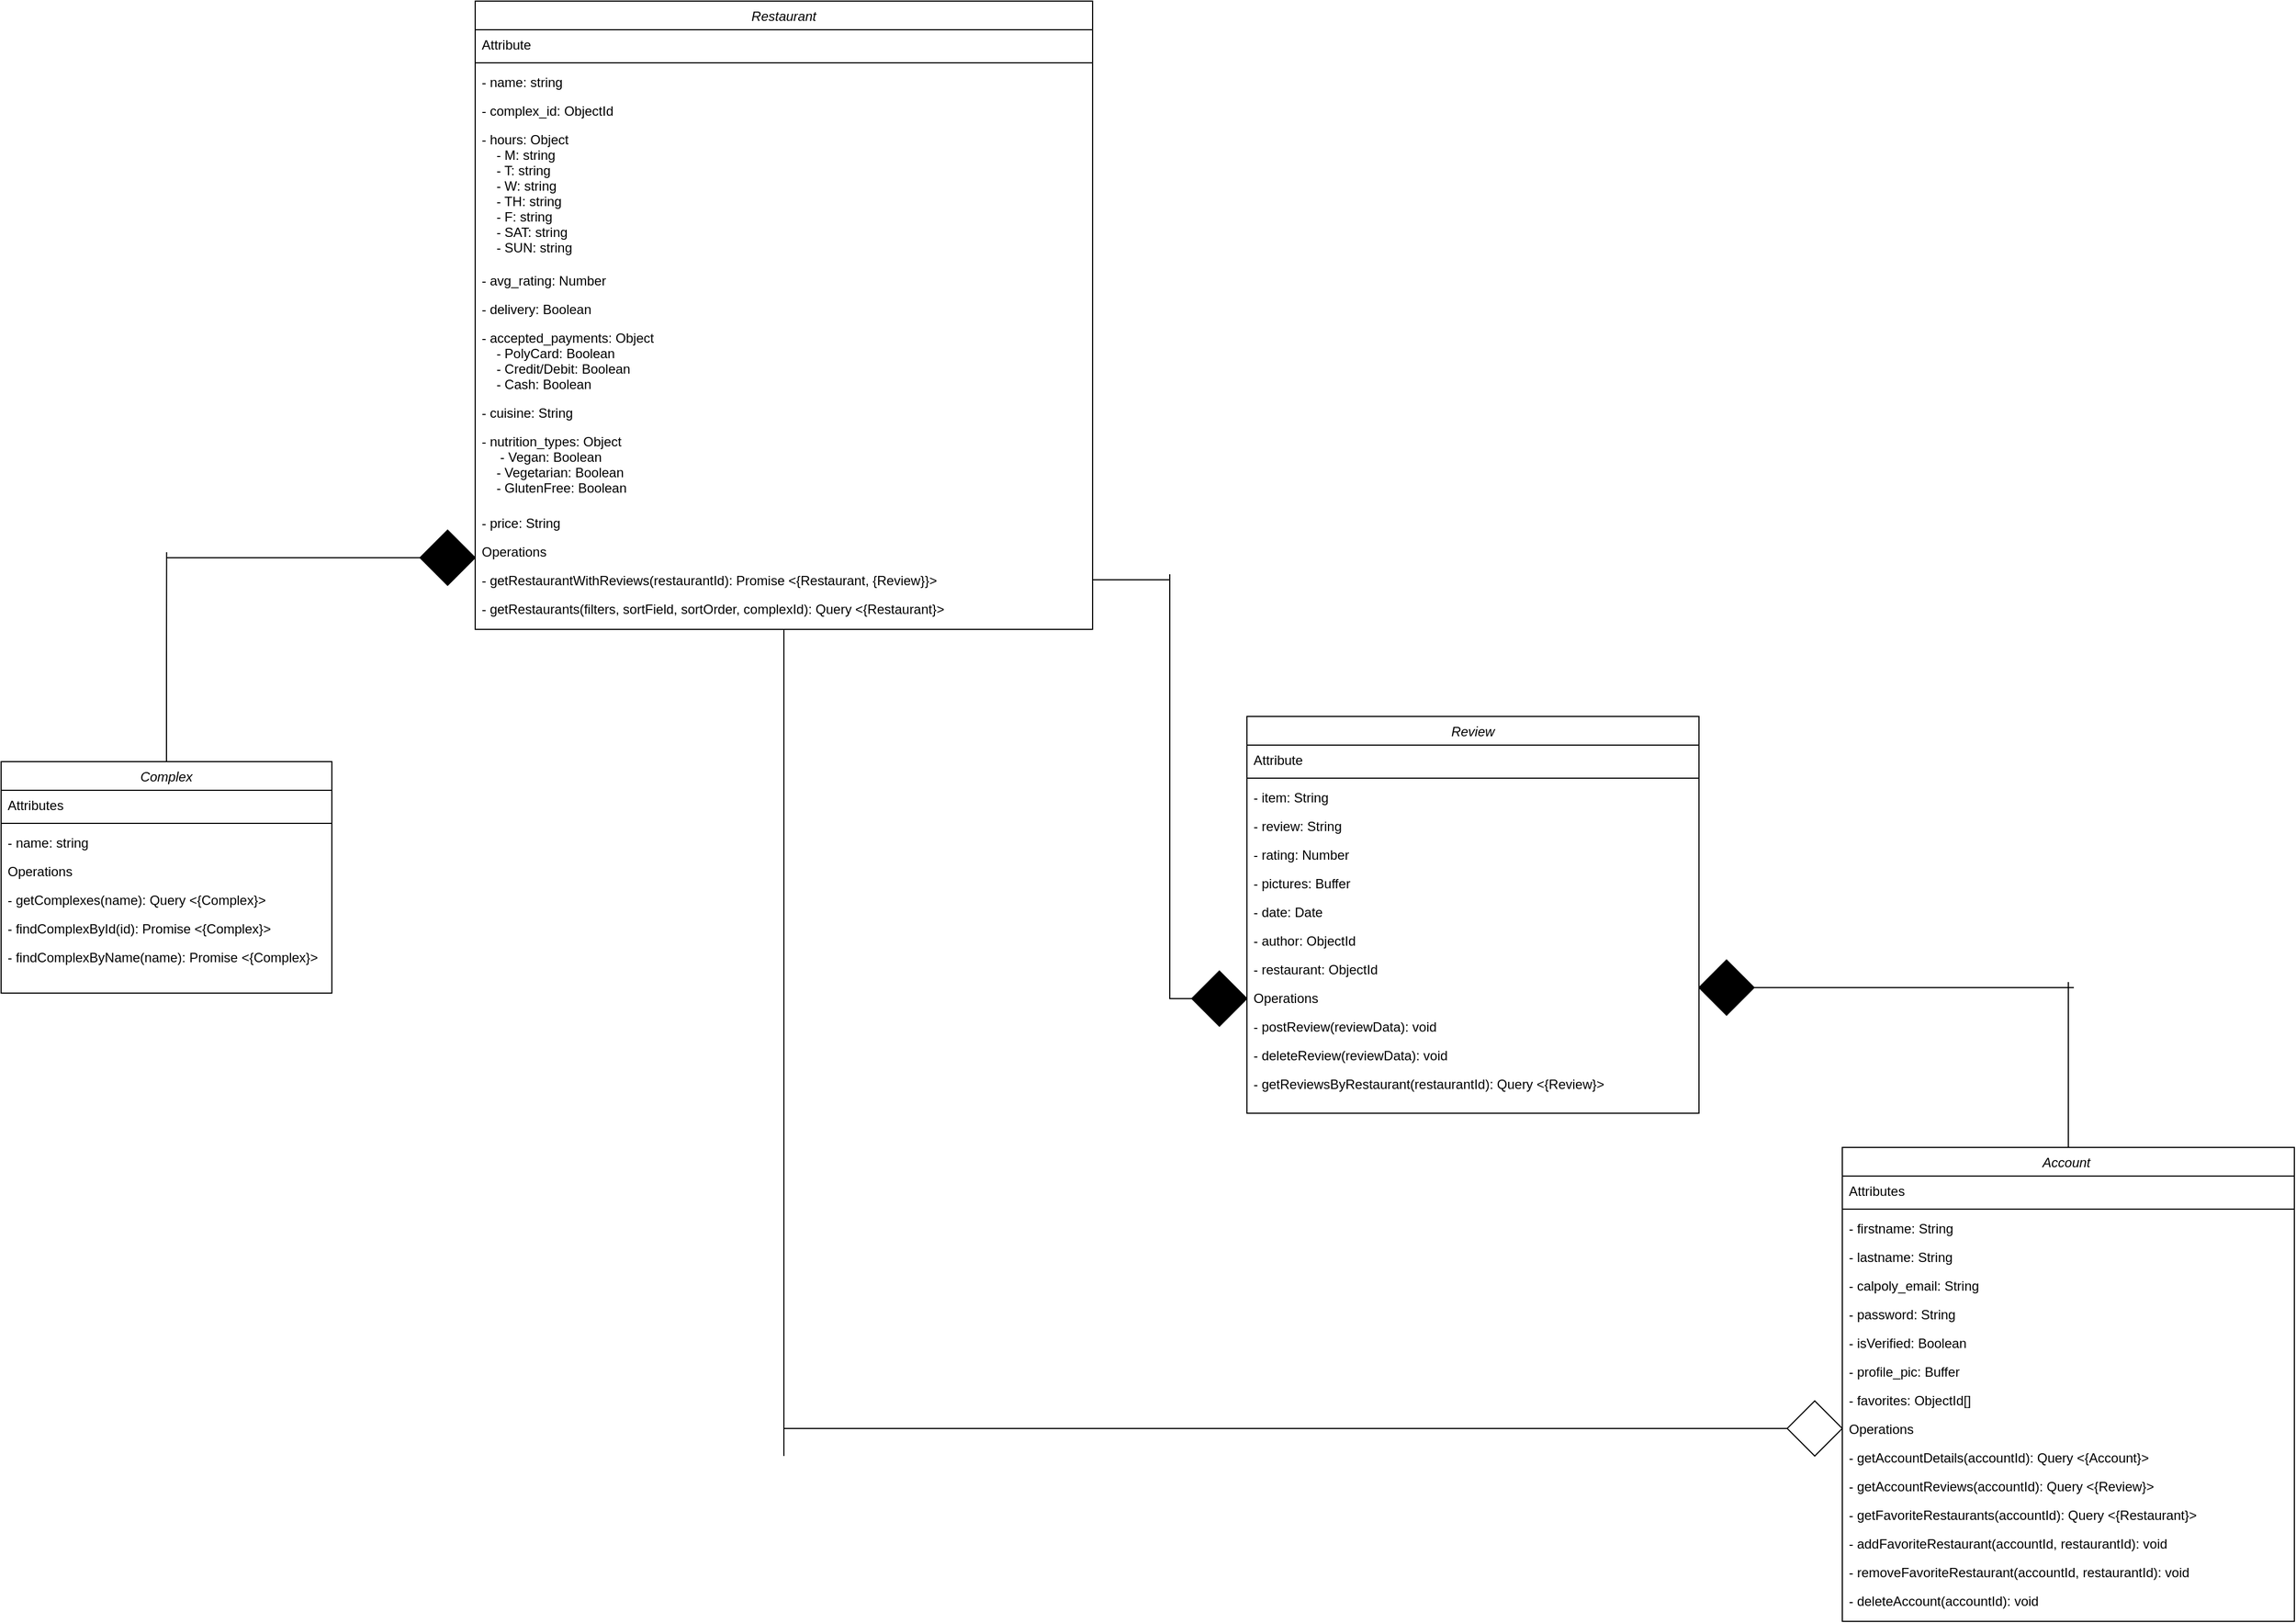 <mxfile version="24.8.6">
  <diagram id="C5RBs43oDa-KdzZeNtuy" name="Page-1">
    <mxGraphModel dx="945" dy="449" grid="1" gridSize="10" guides="1" tooltips="1" connect="1" arrows="1" fold="1" page="1" pageScale="1" pageWidth="827" pageHeight="1169" math="0" shadow="0">
      <root>
        <mxCell id="WIyWlLk6GJQsqaUBKTNV-0" />
        <mxCell id="WIyWlLk6GJQsqaUBKTNV-1" parent="WIyWlLk6GJQsqaUBKTNV-0" />
        <mxCell id="AWNQpJpN9lToGnDO3-Ec-125" style="edgeStyle=orthogonalEdgeStyle;rounded=0;orthogonalLoop=1;jettySize=auto;html=1;exitX=0.5;exitY=0;exitDx=0;exitDy=0;endArrow=none;endFill=0;" edge="1" parent="WIyWlLk6GJQsqaUBKTNV-1" source="zkfFHV4jXpPFQw0GAbJ--0">
          <mxGeometry relative="1" as="geometry">
            <mxPoint x="2215" y="1050" as="targetPoint" />
          </mxGeometry>
        </mxCell>
        <mxCell id="zkfFHV4jXpPFQw0GAbJ--0" value="Account " style="swimlane;fontStyle=2;align=center;verticalAlign=top;childLayout=stackLayout;horizontal=1;startSize=26;horizontalStack=0;resizeParent=1;resizeLast=0;collapsible=1;marginBottom=0;rounded=0;shadow=0;strokeWidth=1;" parent="WIyWlLk6GJQsqaUBKTNV-1" vertex="1">
          <mxGeometry x="2010" y="1200" width="410" height="430" as="geometry">
            <mxRectangle x="230" y="140" width="160" height="26" as="alternateBounds" />
          </mxGeometry>
        </mxCell>
        <mxCell id="zkfFHV4jXpPFQw0GAbJ--1" value="Attributes" style="text;align=left;verticalAlign=top;spacingLeft=4;spacingRight=4;overflow=hidden;rotatable=0;points=[[0,0.5],[1,0.5]];portConstraint=eastwest;" parent="zkfFHV4jXpPFQw0GAbJ--0" vertex="1">
          <mxGeometry y="26" width="410" height="26" as="geometry" />
        </mxCell>
        <mxCell id="zkfFHV4jXpPFQw0GAbJ--4" value="" style="line;html=1;strokeWidth=1;align=left;verticalAlign=middle;spacingTop=-1;spacingLeft=3;spacingRight=3;rotatable=0;labelPosition=right;points=[];portConstraint=eastwest;" parent="zkfFHV4jXpPFQw0GAbJ--0" vertex="1">
          <mxGeometry y="52" width="410" height="8" as="geometry" />
        </mxCell>
        <mxCell id="AWNQpJpN9lToGnDO3-Ec-30" value="- firstname: String" style="text;align=left;verticalAlign=top;spacingLeft=4;spacingRight=4;overflow=hidden;rotatable=0;points=[[0,0.5],[1,0.5]];portConstraint=eastwest;" vertex="1" parent="zkfFHV4jXpPFQw0GAbJ--0">
          <mxGeometry y="60" width="410" height="26" as="geometry" />
        </mxCell>
        <mxCell id="AWNQpJpN9lToGnDO3-Ec-33" value="- lastname: String" style="text;align=left;verticalAlign=top;spacingLeft=4;spacingRight=4;overflow=hidden;rotatable=0;points=[[0,0.5],[1,0.5]];portConstraint=eastwest;" vertex="1" parent="zkfFHV4jXpPFQw0GAbJ--0">
          <mxGeometry y="86" width="410" height="26" as="geometry" />
        </mxCell>
        <mxCell id="AWNQpJpN9lToGnDO3-Ec-72" value="- calpoly_email: String" style="text;align=left;verticalAlign=top;spacingLeft=4;spacingRight=4;overflow=hidden;rotatable=0;points=[[0,0.5],[1,0.5]];portConstraint=eastwest;" vertex="1" parent="zkfFHV4jXpPFQw0GAbJ--0">
          <mxGeometry y="112" width="410" height="26" as="geometry" />
        </mxCell>
        <mxCell id="AWNQpJpN9lToGnDO3-Ec-73" value="- password: String" style="text;align=left;verticalAlign=top;spacingLeft=4;spacingRight=4;overflow=hidden;rotatable=0;points=[[0,0.5],[1,0.5]];portConstraint=eastwest;" vertex="1" parent="zkfFHV4jXpPFQw0GAbJ--0">
          <mxGeometry y="138" width="410" height="26" as="geometry" />
        </mxCell>
        <mxCell id="AWNQpJpN9lToGnDO3-Ec-74" value="- isVerified: Boolean" style="text;align=left;verticalAlign=top;spacingLeft=4;spacingRight=4;overflow=hidden;rotatable=0;points=[[0,0.5],[1,0.5]];portConstraint=eastwest;" vertex="1" parent="zkfFHV4jXpPFQw0GAbJ--0">
          <mxGeometry y="164" width="410" height="26" as="geometry" />
        </mxCell>
        <mxCell id="AWNQpJpN9lToGnDO3-Ec-75" value="- profile_pic: Buffer" style="text;align=left;verticalAlign=top;spacingLeft=4;spacingRight=4;overflow=hidden;rotatable=0;points=[[0,0.5],[1,0.5]];portConstraint=eastwest;" vertex="1" parent="zkfFHV4jXpPFQw0GAbJ--0">
          <mxGeometry y="190" width="410" height="26" as="geometry" />
        </mxCell>
        <mxCell id="AWNQpJpN9lToGnDO3-Ec-76" value="- favorites: ObjectId[]" style="text;align=left;verticalAlign=top;spacingLeft=4;spacingRight=4;overflow=hidden;rotatable=0;points=[[0,0.5],[1,0.5]];portConstraint=eastwest;" vertex="1" parent="zkfFHV4jXpPFQw0GAbJ--0">
          <mxGeometry y="216" width="410" height="26" as="geometry" />
        </mxCell>
        <mxCell id="AWNQpJpN9lToGnDO3-Ec-77" value="Operations" style="text;align=left;verticalAlign=top;spacingLeft=4;spacingRight=4;overflow=hidden;rotatable=0;points=[[0,0.5],[1,0.5]];portConstraint=eastwest;" vertex="1" parent="zkfFHV4jXpPFQw0GAbJ--0">
          <mxGeometry y="242" width="410" height="26" as="geometry" />
        </mxCell>
        <mxCell id="AWNQpJpN9lToGnDO3-Ec-78" value="- getAccountDetails(accountId): Query &lt;{Account}&gt;" style="text;align=left;verticalAlign=top;spacingLeft=4;spacingRight=4;overflow=hidden;rotatable=0;points=[[0,0.5],[1,0.5]];portConstraint=eastwest;" vertex="1" parent="zkfFHV4jXpPFQw0GAbJ--0">
          <mxGeometry y="268" width="410" height="26" as="geometry" />
        </mxCell>
        <mxCell id="AWNQpJpN9lToGnDO3-Ec-79" value="- getAccountReviews(accountId): Query &lt;{Review}&gt;" style="text;align=left;verticalAlign=top;spacingLeft=4;spacingRight=4;overflow=hidden;rotatable=0;points=[[0,0.5],[1,0.5]];portConstraint=eastwest;" vertex="1" parent="zkfFHV4jXpPFQw0GAbJ--0">
          <mxGeometry y="294" width="410" height="26" as="geometry" />
        </mxCell>
        <mxCell id="AWNQpJpN9lToGnDO3-Ec-80" value="- getFavoriteRestaurants(accountId): Query &lt;{Restaurant}&gt;" style="text;align=left;verticalAlign=top;spacingLeft=4;spacingRight=4;overflow=hidden;rotatable=0;points=[[0,0.5],[1,0.5]];portConstraint=eastwest;" vertex="1" parent="zkfFHV4jXpPFQw0GAbJ--0">
          <mxGeometry y="320" width="410" height="26" as="geometry" />
        </mxCell>
        <mxCell id="AWNQpJpN9lToGnDO3-Ec-81" value="- addFavoriteRestaurant(accountId, restaurantId): void" style="text;align=left;verticalAlign=top;spacingLeft=4;spacingRight=4;overflow=hidden;rotatable=0;points=[[0,0.5],[1,0.5]];portConstraint=eastwest;" vertex="1" parent="zkfFHV4jXpPFQw0GAbJ--0">
          <mxGeometry y="346" width="410" height="26" as="geometry" />
        </mxCell>
        <mxCell id="AWNQpJpN9lToGnDO3-Ec-82" value="- removeFavoriteRestaurant(accountId, restaurantId): void" style="text;align=left;verticalAlign=top;spacingLeft=4;spacingRight=4;overflow=hidden;rotatable=0;points=[[0,0.5],[1,0.5]];portConstraint=eastwest;" vertex="1" parent="zkfFHV4jXpPFQw0GAbJ--0">
          <mxGeometry y="372" width="410" height="26" as="geometry" />
        </mxCell>
        <mxCell id="AWNQpJpN9lToGnDO3-Ec-83" value="- deleteAccount(accountId): void" style="text;align=left;verticalAlign=top;spacingLeft=4;spacingRight=4;overflow=hidden;rotatable=0;points=[[0,0.5],[1,0.5]];portConstraint=eastwest;" vertex="1" parent="zkfFHV4jXpPFQw0GAbJ--0">
          <mxGeometry y="398" width="410" height="26" as="geometry" />
        </mxCell>
        <mxCell id="AWNQpJpN9lToGnDO3-Ec-101" style="edgeStyle=orthogonalEdgeStyle;rounded=0;orthogonalLoop=1;jettySize=auto;html=1;exitX=0.5;exitY=0;exitDx=0;exitDy=0;endArrow=none;endFill=0;" edge="1" parent="WIyWlLk6GJQsqaUBKTNV-1" source="AWNQpJpN9lToGnDO3-Ec-6">
          <mxGeometry relative="1" as="geometry">
            <mxPoint x="490.14" y="660" as="targetPoint" />
          </mxGeometry>
        </mxCell>
        <mxCell id="AWNQpJpN9lToGnDO3-Ec-6" value="Complex" style="swimlane;fontStyle=2;align=center;verticalAlign=top;childLayout=stackLayout;horizontal=1;startSize=26;horizontalStack=0;resizeParent=1;resizeLast=0;collapsible=1;marginBottom=0;rounded=0;shadow=0;strokeWidth=1;" vertex="1" parent="WIyWlLk6GJQsqaUBKTNV-1">
          <mxGeometry x="340" y="850" width="300" height="210" as="geometry">
            <mxRectangle x="230" y="140" width="160" height="26" as="alternateBounds" />
          </mxGeometry>
        </mxCell>
        <mxCell id="AWNQpJpN9lToGnDO3-Ec-7" value="Attributes" style="text;align=left;verticalAlign=top;spacingLeft=4;spacingRight=4;overflow=hidden;rotatable=0;points=[[0,0.5],[1,0.5]];portConstraint=eastwest;" vertex="1" parent="AWNQpJpN9lToGnDO3-Ec-6">
          <mxGeometry y="26" width="300" height="26" as="geometry" />
        </mxCell>
        <mxCell id="AWNQpJpN9lToGnDO3-Ec-10" value="" style="line;html=1;strokeWidth=1;align=left;verticalAlign=middle;spacingTop=-1;spacingLeft=3;spacingRight=3;rotatable=0;labelPosition=right;points=[];portConstraint=eastwest;" vertex="1" parent="AWNQpJpN9lToGnDO3-Ec-6">
          <mxGeometry y="52" width="300" height="8" as="geometry" />
        </mxCell>
        <mxCell id="AWNQpJpN9lToGnDO3-Ec-11" value="- name: string" style="text;align=left;verticalAlign=top;spacingLeft=4;spacingRight=4;overflow=hidden;rotatable=0;points=[[0,0.5],[1,0.5]];portConstraint=eastwest;" vertex="1" parent="AWNQpJpN9lToGnDO3-Ec-6">
          <mxGeometry y="60" width="300" height="26" as="geometry" />
        </mxCell>
        <mxCell id="AWNQpJpN9lToGnDO3-Ec-45" value="Operations" style="text;align=left;verticalAlign=top;spacingLeft=4;spacingRight=4;overflow=hidden;rotatable=0;points=[[0,0.5],[1,0.5]];portConstraint=eastwest;" vertex="1" parent="AWNQpJpN9lToGnDO3-Ec-6">
          <mxGeometry y="86" width="300" height="26" as="geometry" />
        </mxCell>
        <mxCell id="AWNQpJpN9lToGnDO3-Ec-47" value="- getComplexes(name): Query &lt;{Complex}&gt;" style="text;align=left;verticalAlign=top;spacingLeft=4;spacingRight=4;overflow=hidden;rotatable=0;points=[[0,0.5],[1,0.5]];portConstraint=eastwest;" vertex="1" parent="AWNQpJpN9lToGnDO3-Ec-6">
          <mxGeometry y="112" width="300" height="26" as="geometry" />
        </mxCell>
        <mxCell id="AWNQpJpN9lToGnDO3-Ec-48" value="- findComplexById(id): Promise &lt;{Complex}&gt;" style="text;align=left;verticalAlign=top;spacingLeft=4;spacingRight=4;overflow=hidden;rotatable=0;points=[[0,0.5],[1,0.5]];portConstraint=eastwest;" vertex="1" parent="AWNQpJpN9lToGnDO3-Ec-6">
          <mxGeometry y="138" width="300" height="26" as="geometry" />
        </mxCell>
        <mxCell id="AWNQpJpN9lToGnDO3-Ec-49" value="- findComplexByName(name): Promise &lt;{Complex}&gt;" style="text;align=left;verticalAlign=top;spacingLeft=4;spacingRight=4;overflow=hidden;rotatable=0;points=[[0,0.5],[1,0.5]];portConstraint=eastwest;" vertex="1" parent="AWNQpJpN9lToGnDO3-Ec-6">
          <mxGeometry y="164" width="300" height="26" as="geometry" />
        </mxCell>
        <mxCell id="AWNQpJpN9lToGnDO3-Ec-132" style="edgeStyle=orthogonalEdgeStyle;rounded=0;orthogonalLoop=1;jettySize=auto;html=1;exitX=0.5;exitY=1;exitDx=0;exitDy=0;endArrow=none;endFill=0;" edge="1" parent="WIyWlLk6GJQsqaUBKTNV-1" source="AWNQpJpN9lToGnDO3-Ec-12">
          <mxGeometry relative="1" as="geometry">
            <mxPoint x="1050" y="1480" as="targetPoint" />
          </mxGeometry>
        </mxCell>
        <mxCell id="AWNQpJpN9lToGnDO3-Ec-12" value="Restaurant" style="swimlane;fontStyle=2;align=center;verticalAlign=top;childLayout=stackLayout;horizontal=1;startSize=26;horizontalStack=0;resizeParent=1;resizeLast=0;collapsible=1;marginBottom=0;rounded=0;shadow=0;strokeWidth=1;" vertex="1" parent="WIyWlLk6GJQsqaUBKTNV-1">
          <mxGeometry x="770" y="160" width="560" height="570" as="geometry">
            <mxRectangle x="230" y="140" width="160" height="26" as="alternateBounds" />
          </mxGeometry>
        </mxCell>
        <mxCell id="AWNQpJpN9lToGnDO3-Ec-13" value="Attribute" style="text;align=left;verticalAlign=top;spacingLeft=4;spacingRight=4;overflow=hidden;rotatable=0;points=[[0,0.5],[1,0.5]];portConstraint=eastwest;" vertex="1" parent="AWNQpJpN9lToGnDO3-Ec-12">
          <mxGeometry y="26" width="560" height="26" as="geometry" />
        </mxCell>
        <mxCell id="AWNQpJpN9lToGnDO3-Ec-16" value="" style="line;html=1;strokeWidth=1;align=left;verticalAlign=middle;spacingTop=-1;spacingLeft=3;spacingRight=3;rotatable=0;labelPosition=right;points=[];portConstraint=eastwest;" vertex="1" parent="AWNQpJpN9lToGnDO3-Ec-12">
          <mxGeometry y="52" width="560" height="8" as="geometry" />
        </mxCell>
        <mxCell id="AWNQpJpN9lToGnDO3-Ec-31" value="- name: string" style="text;align=left;verticalAlign=top;spacingLeft=4;spacingRight=4;overflow=hidden;rotatable=0;points=[[0,0.5],[1,0.5]];portConstraint=eastwest;" vertex="1" parent="AWNQpJpN9lToGnDO3-Ec-12">
          <mxGeometry y="60" width="560" height="26" as="geometry" />
        </mxCell>
        <mxCell id="AWNQpJpN9lToGnDO3-Ec-41" value="- complex_id: ObjectId" style="text;align=left;verticalAlign=top;spacingLeft=4;spacingRight=4;overflow=hidden;rotatable=0;points=[[0,0.5],[1,0.5]];portConstraint=eastwest;" vertex="1" parent="AWNQpJpN9lToGnDO3-Ec-12">
          <mxGeometry y="86" width="560" height="26" as="geometry" />
        </mxCell>
        <mxCell id="AWNQpJpN9lToGnDO3-Ec-50" value="- hours: Object&#xa;    - M: string&#xa;    - T: string&#xa;    - W: string&#xa;    - TH: string&#xa;    - F: string&#xa;    - SAT: string&#xa;    - SUN: string&#xa;" style="text;align=left;verticalAlign=top;spacingLeft=4;spacingRight=4;overflow=hidden;rotatable=0;points=[[0,0.5],[1,0.5]];portConstraint=eastwest;" vertex="1" parent="AWNQpJpN9lToGnDO3-Ec-12">
          <mxGeometry y="112" width="560" height="128" as="geometry" />
        </mxCell>
        <mxCell id="AWNQpJpN9lToGnDO3-Ec-52" value="- avg_rating: Number" style="text;align=left;verticalAlign=top;spacingLeft=4;spacingRight=4;overflow=hidden;rotatable=0;points=[[0,0.5],[1,0.5]];portConstraint=eastwest;" vertex="1" parent="AWNQpJpN9lToGnDO3-Ec-12">
          <mxGeometry y="240" width="560" height="26" as="geometry" />
        </mxCell>
        <mxCell id="AWNQpJpN9lToGnDO3-Ec-53" value="- delivery: Boolean" style="text;align=left;verticalAlign=top;spacingLeft=4;spacingRight=4;overflow=hidden;rotatable=0;points=[[0,0.5],[1,0.5]];portConstraint=eastwest;" vertex="1" parent="AWNQpJpN9lToGnDO3-Ec-12">
          <mxGeometry y="266" width="560" height="26" as="geometry" />
        </mxCell>
        <mxCell id="AWNQpJpN9lToGnDO3-Ec-54" value="- accepted_payments: Object&#xa;    - PolyCard: Boolean&#xa;    - Credit/Debit: Boolean&#xa;    - Cash: Boolean&#xa;" style="text;align=left;verticalAlign=top;spacingLeft=4;spacingRight=4;overflow=hidden;rotatable=0;points=[[0,0.5],[1,0.5]];portConstraint=eastwest;" vertex="1" parent="AWNQpJpN9lToGnDO3-Ec-12">
          <mxGeometry y="292" width="560" height="68" as="geometry" />
        </mxCell>
        <mxCell id="AWNQpJpN9lToGnDO3-Ec-55" value="- cuisine: String" style="text;align=left;verticalAlign=top;spacingLeft=4;spacingRight=4;overflow=hidden;rotatable=0;points=[[0,0.5],[1,0.5]];portConstraint=eastwest;" vertex="1" parent="AWNQpJpN9lToGnDO3-Ec-12">
          <mxGeometry y="360" width="560" height="26" as="geometry" />
        </mxCell>
        <mxCell id="AWNQpJpN9lToGnDO3-Ec-67" value="- nutrition_types: Object  &#xa;     - Vegan: Boolean&#xa;    - Vegetarian: Boolean&#xa;    - GlutenFree: Boolean&#xa;" style="text;align=left;verticalAlign=top;spacingLeft=4;spacingRight=4;overflow=hidden;rotatable=0;points=[[0,0.5],[1,0.5]];portConstraint=eastwest;" vertex="1" parent="AWNQpJpN9lToGnDO3-Ec-12">
          <mxGeometry y="386" width="560" height="74" as="geometry" />
        </mxCell>
        <mxCell id="AWNQpJpN9lToGnDO3-Ec-68" value="- price: String" style="text;align=left;verticalAlign=top;spacingLeft=4;spacingRight=4;overflow=hidden;rotatable=0;points=[[0,0.5],[1,0.5]];portConstraint=eastwest;" vertex="1" parent="AWNQpJpN9lToGnDO3-Ec-12">
          <mxGeometry y="460" width="560" height="26" as="geometry" />
        </mxCell>
        <mxCell id="AWNQpJpN9lToGnDO3-Ec-69" value="Operations" style="text;align=left;verticalAlign=top;spacingLeft=4;spacingRight=4;overflow=hidden;rotatable=0;points=[[0,0.5],[1,0.5]];portConstraint=eastwest;" vertex="1" parent="AWNQpJpN9lToGnDO3-Ec-12">
          <mxGeometry y="486" width="560" height="26" as="geometry" />
        </mxCell>
        <mxCell id="AWNQpJpN9lToGnDO3-Ec-121" style="edgeStyle=orthogonalEdgeStyle;rounded=0;orthogonalLoop=1;jettySize=auto;html=1;exitX=1;exitY=0.5;exitDx=0;exitDy=0;endArrow=none;endFill=0;" edge="1" parent="AWNQpJpN9lToGnDO3-Ec-12" source="AWNQpJpN9lToGnDO3-Ec-70">
          <mxGeometry relative="1" as="geometry">
            <mxPoint x="630" y="525" as="targetPoint" />
          </mxGeometry>
        </mxCell>
        <mxCell id="AWNQpJpN9lToGnDO3-Ec-70" value="- getRestaurantWithReviews(restaurantId): Promise &lt;{Restaurant, {Review}}&gt;" style="text;align=left;verticalAlign=top;spacingLeft=4;spacingRight=4;overflow=hidden;rotatable=0;points=[[0,0.5],[1,0.5]];portConstraint=eastwest;" vertex="1" parent="AWNQpJpN9lToGnDO3-Ec-12">
          <mxGeometry y="512" width="560" height="26" as="geometry" />
        </mxCell>
        <mxCell id="AWNQpJpN9lToGnDO3-Ec-71" value="- getRestaurants(filters, sortField, sortOrder, complexId): Query &lt;{Restaurant}&gt;" style="text;align=left;verticalAlign=top;spacingLeft=4;spacingRight=4;overflow=hidden;rotatable=0;points=[[0,0.5],[1,0.5]];portConstraint=eastwest;" vertex="1" parent="AWNQpJpN9lToGnDO3-Ec-12">
          <mxGeometry y="538" width="560" height="26" as="geometry" />
        </mxCell>
        <mxCell id="AWNQpJpN9lToGnDO3-Ec-18" value="Review" style="swimlane;fontStyle=2;align=center;verticalAlign=top;childLayout=stackLayout;horizontal=1;startSize=26;horizontalStack=0;resizeParent=1;resizeLast=0;collapsible=1;marginBottom=0;rounded=0;shadow=0;strokeWidth=1;" vertex="1" parent="WIyWlLk6GJQsqaUBKTNV-1">
          <mxGeometry x="1470" y="809" width="410" height="360" as="geometry">
            <mxRectangle x="230" y="140" width="160" height="26" as="alternateBounds" />
          </mxGeometry>
        </mxCell>
        <mxCell id="AWNQpJpN9lToGnDO3-Ec-19" value="Attribute" style="text;align=left;verticalAlign=top;spacingLeft=4;spacingRight=4;overflow=hidden;rotatable=0;points=[[0,0.5],[1,0.5]];portConstraint=eastwest;" vertex="1" parent="AWNQpJpN9lToGnDO3-Ec-18">
          <mxGeometry y="26" width="410" height="26" as="geometry" />
        </mxCell>
        <mxCell id="AWNQpJpN9lToGnDO3-Ec-22" value="" style="line;html=1;strokeWidth=1;align=left;verticalAlign=middle;spacingTop=-1;spacingLeft=3;spacingRight=3;rotatable=0;labelPosition=right;points=[];portConstraint=eastwest;" vertex="1" parent="AWNQpJpN9lToGnDO3-Ec-18">
          <mxGeometry y="52" width="410" height="8" as="geometry" />
        </mxCell>
        <mxCell id="AWNQpJpN9lToGnDO3-Ec-32" value="- item: String" style="text;align=left;verticalAlign=top;spacingLeft=4;spacingRight=4;overflow=hidden;rotatable=0;points=[[0,0.5],[1,0.5]];portConstraint=eastwest;" vertex="1" parent="AWNQpJpN9lToGnDO3-Ec-18">
          <mxGeometry y="60" width="410" height="26" as="geometry" />
        </mxCell>
        <mxCell id="AWNQpJpN9lToGnDO3-Ec-43" value="- review: String" style="text;align=left;verticalAlign=top;spacingLeft=4;spacingRight=4;overflow=hidden;rotatable=0;points=[[0,0.5],[1,0.5]];portConstraint=eastwest;" vertex="1" parent="AWNQpJpN9lToGnDO3-Ec-18">
          <mxGeometry y="86" width="410" height="26" as="geometry" />
        </mxCell>
        <mxCell id="AWNQpJpN9lToGnDO3-Ec-84" value="- rating: Number" style="text;align=left;verticalAlign=top;spacingLeft=4;spacingRight=4;overflow=hidden;rotatable=0;points=[[0,0.5],[1,0.5]];portConstraint=eastwest;" vertex="1" parent="AWNQpJpN9lToGnDO3-Ec-18">
          <mxGeometry y="112" width="410" height="26" as="geometry" />
        </mxCell>
        <mxCell id="AWNQpJpN9lToGnDO3-Ec-85" value="- pictures: Buffer" style="text;align=left;verticalAlign=top;spacingLeft=4;spacingRight=4;overflow=hidden;rotatable=0;points=[[0,0.5],[1,0.5]];portConstraint=eastwest;" vertex="1" parent="AWNQpJpN9lToGnDO3-Ec-18">
          <mxGeometry y="138" width="410" height="26" as="geometry" />
        </mxCell>
        <mxCell id="AWNQpJpN9lToGnDO3-Ec-86" value="- date: Date" style="text;align=left;verticalAlign=top;spacingLeft=4;spacingRight=4;overflow=hidden;rotatable=0;points=[[0,0.5],[1,0.5]];portConstraint=eastwest;" vertex="1" parent="AWNQpJpN9lToGnDO3-Ec-18">
          <mxGeometry y="164" width="410" height="26" as="geometry" />
        </mxCell>
        <mxCell id="AWNQpJpN9lToGnDO3-Ec-87" value="- author: ObjectId" style="text;align=left;verticalAlign=top;spacingLeft=4;spacingRight=4;overflow=hidden;rotatable=0;points=[[0,0.5],[1,0.5]];portConstraint=eastwest;" vertex="1" parent="AWNQpJpN9lToGnDO3-Ec-18">
          <mxGeometry y="190" width="410" height="26" as="geometry" />
        </mxCell>
        <mxCell id="AWNQpJpN9lToGnDO3-Ec-88" value="- restaurant: ObjectId" style="text;align=left;verticalAlign=top;spacingLeft=4;spacingRight=4;overflow=hidden;rotatable=0;points=[[0,0.5],[1,0.5]];portConstraint=eastwest;" vertex="1" parent="AWNQpJpN9lToGnDO3-Ec-18">
          <mxGeometry y="216" width="410" height="26" as="geometry" />
        </mxCell>
        <mxCell id="AWNQpJpN9lToGnDO3-Ec-89" value="Operations" style="text;align=left;verticalAlign=top;spacingLeft=4;spacingRight=4;overflow=hidden;rotatable=0;points=[[0,0.5],[1,0.5]];portConstraint=eastwest;" vertex="1" parent="AWNQpJpN9lToGnDO3-Ec-18">
          <mxGeometry y="242" width="410" height="26" as="geometry" />
        </mxCell>
        <mxCell id="AWNQpJpN9lToGnDO3-Ec-90" value="- postReview(reviewData): void" style="text;align=left;verticalAlign=top;spacingLeft=4;spacingRight=4;overflow=hidden;rotatable=0;points=[[0,0.5],[1,0.5]];portConstraint=eastwest;" vertex="1" parent="AWNQpJpN9lToGnDO3-Ec-18">
          <mxGeometry y="268" width="410" height="26" as="geometry" />
        </mxCell>
        <mxCell id="AWNQpJpN9lToGnDO3-Ec-91" value="- deleteReview(reviewData): void" style="text;align=left;verticalAlign=top;spacingLeft=4;spacingRight=4;overflow=hidden;rotatable=0;points=[[0,0.5],[1,0.5]];portConstraint=eastwest;" vertex="1" parent="AWNQpJpN9lToGnDO3-Ec-18">
          <mxGeometry y="294" width="410" height="26" as="geometry" />
        </mxCell>
        <mxCell id="AWNQpJpN9lToGnDO3-Ec-92" value="- getReviewsByRestaurant(restaurantId): Query &lt;{Review}&gt;" style="text;align=left;verticalAlign=top;spacingLeft=4;spacingRight=4;overflow=hidden;rotatable=0;points=[[0,0.5],[1,0.5]];portConstraint=eastwest;" vertex="1" parent="AWNQpJpN9lToGnDO3-Ec-18">
          <mxGeometry y="320" width="410" height="26" as="geometry" />
        </mxCell>
        <mxCell id="AWNQpJpN9lToGnDO3-Ec-100" style="edgeStyle=orthogonalEdgeStyle;rounded=0;orthogonalLoop=1;jettySize=auto;html=1;exitX=0;exitY=0.5;exitDx=0;exitDy=0;endArrow=none;endFill=0;" edge="1" parent="WIyWlLk6GJQsqaUBKTNV-1" source="AWNQpJpN9lToGnDO3-Ec-94">
          <mxGeometry relative="1" as="geometry">
            <mxPoint x="490" y="665" as="targetPoint" />
          </mxGeometry>
        </mxCell>
        <mxCell id="AWNQpJpN9lToGnDO3-Ec-94" value="" style="rhombus;whiteSpace=wrap;html=1;fillColor=#000000;" vertex="1" parent="WIyWlLk6GJQsqaUBKTNV-1">
          <mxGeometry x="720" y="640" width="50" height="50" as="geometry" />
        </mxCell>
        <mxCell id="AWNQpJpN9lToGnDO3-Ec-122" style="edgeStyle=orthogonalEdgeStyle;rounded=0;orthogonalLoop=1;jettySize=auto;html=1;exitX=0;exitY=0.5;exitDx=0;exitDy=0;endArrow=none;endFill=0;" edge="1" parent="WIyWlLk6GJQsqaUBKTNV-1" source="AWNQpJpN9lToGnDO3-Ec-120">
          <mxGeometry relative="1" as="geometry">
            <mxPoint x="1400" y="680" as="targetPoint" />
          </mxGeometry>
        </mxCell>
        <mxCell id="AWNQpJpN9lToGnDO3-Ec-120" value="" style="rhombus;whiteSpace=wrap;html=1;fillColor=#000000;" vertex="1" parent="WIyWlLk6GJQsqaUBKTNV-1">
          <mxGeometry x="1420" y="1040" width="50" height="50" as="geometry" />
        </mxCell>
        <mxCell id="AWNQpJpN9lToGnDO3-Ec-124" style="edgeStyle=orthogonalEdgeStyle;rounded=0;orthogonalLoop=1;jettySize=auto;html=1;exitX=1;exitY=0.5;exitDx=0;exitDy=0;endArrow=none;endFill=0;" edge="1" parent="WIyWlLk6GJQsqaUBKTNV-1" source="AWNQpJpN9lToGnDO3-Ec-123">
          <mxGeometry relative="1" as="geometry">
            <mxPoint x="2220" y="1055" as="targetPoint" />
          </mxGeometry>
        </mxCell>
        <mxCell id="AWNQpJpN9lToGnDO3-Ec-123" value="" style="rhombus;whiteSpace=wrap;html=1;fillColor=#000000;" vertex="1" parent="WIyWlLk6GJQsqaUBKTNV-1">
          <mxGeometry x="1880" y="1030" width="50" height="50" as="geometry" />
        </mxCell>
        <mxCell id="AWNQpJpN9lToGnDO3-Ec-127" style="edgeStyle=orthogonalEdgeStyle;rounded=0;orthogonalLoop=1;jettySize=auto;html=1;exitX=0;exitY=0.5;exitDx=0;exitDy=0;endArrow=none;endFill=0;" edge="1" parent="WIyWlLk6GJQsqaUBKTNV-1" source="AWNQpJpN9lToGnDO3-Ec-126">
          <mxGeometry relative="1" as="geometry">
            <mxPoint x="1050" y="1455" as="targetPoint" />
          </mxGeometry>
        </mxCell>
        <mxCell id="AWNQpJpN9lToGnDO3-Ec-126" value="" style="rhombus;whiteSpace=wrap;html=1;fillColor=#FFFFFF;" vertex="1" parent="WIyWlLk6GJQsqaUBKTNV-1">
          <mxGeometry x="1960" y="1430" width="50" height="50" as="geometry" />
        </mxCell>
      </root>
    </mxGraphModel>
  </diagram>
</mxfile>
